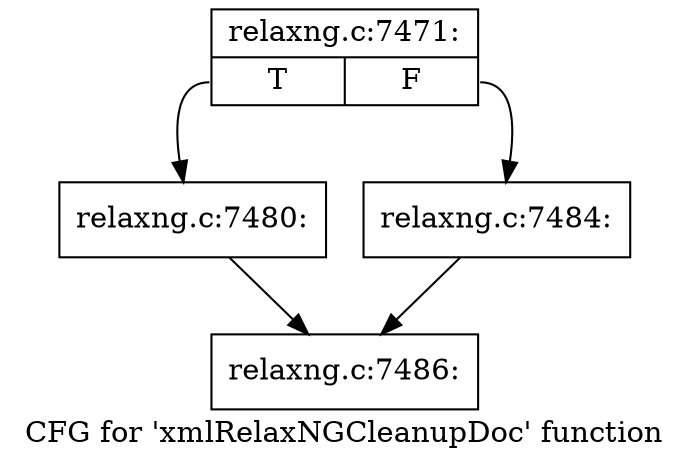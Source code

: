 digraph "CFG for 'xmlRelaxNGCleanupDoc' function" {
	label="CFG for 'xmlRelaxNGCleanupDoc' function";

	Node0x555e9c2fb020 [shape=record,label="{relaxng.c:7471:|{<s0>T|<s1>F}}"];
	Node0x555e9c2fb020:s0 -> Node0x555e9c2fbea0;
	Node0x555e9c2fb020:s1 -> Node0x555e9c2fbef0;
	Node0x555e9c2fbea0 [shape=record,label="{relaxng.c:7480:}"];
	Node0x555e9c2fbea0 -> Node0x555e9c2fb070;
	Node0x555e9c2fbef0 [shape=record,label="{relaxng.c:7484:}"];
	Node0x555e9c2fbef0 -> Node0x555e9c2fb070;
	Node0x555e9c2fb070 [shape=record,label="{relaxng.c:7486:}"];
}
